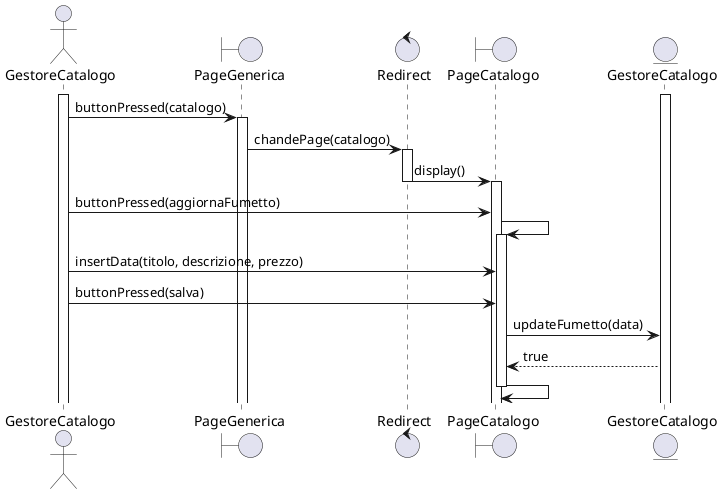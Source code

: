 @startuml

    actor GestoreCatalogo
    boundary PageGenerica
    control Redirect
    boundary PageCatalogo
    entity GestoreCatalogo as GestoreCatalogoE

    activate GestoreCatalogo
    activate GestoreCatalogoE
    GestoreCatalogo-> PageGenerica : buttonPressed(catalogo)
    activate PageGenerica
    PageGenerica -> Redirect : chandePage(catalogo)
    activate Redirect    
    Redirect -> PageCatalogo : display()
    deactivate Redirect
    activate PageCatalogo
    GestoreCatalogo ->PageCatalogo : buttonPressed(aggiornaFumetto)
    PageCatalogo -> PageCatalogo
    activate PageCatalogo

    GestoreCatalogo -> PageCatalogo : insertData(titolo, descrizione, prezzo)
    GestoreCatalogo -> PageCatalogo : buttonPressed(salva)
    PageCatalogo -> GestoreCatalogoE : updateFumetto(data)
    GestoreCatalogoE --> PageCatalogo : true
    
    PageCatalogo -> PageCatalogo
    deactivate PageCatalogo
@enduml
